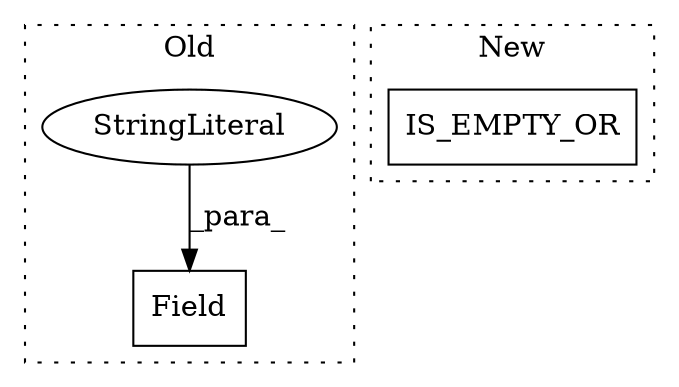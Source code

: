 digraph G {
subgraph cluster0 {
1 [label="Field" a="32" s="48884,48908" l="6,1" shape="box"];
3 [label="StringLiteral" a="45" s="48890" l="7" shape="ellipse"];
label = "Old";
style="dotted";
}
subgraph cluster1 {
2 [label="IS_EMPTY_OR" a="32" s="46339,46362" l="12,1" shape="box"];
label = "New";
style="dotted";
}
3 -> 1 [label="_para_"];
}